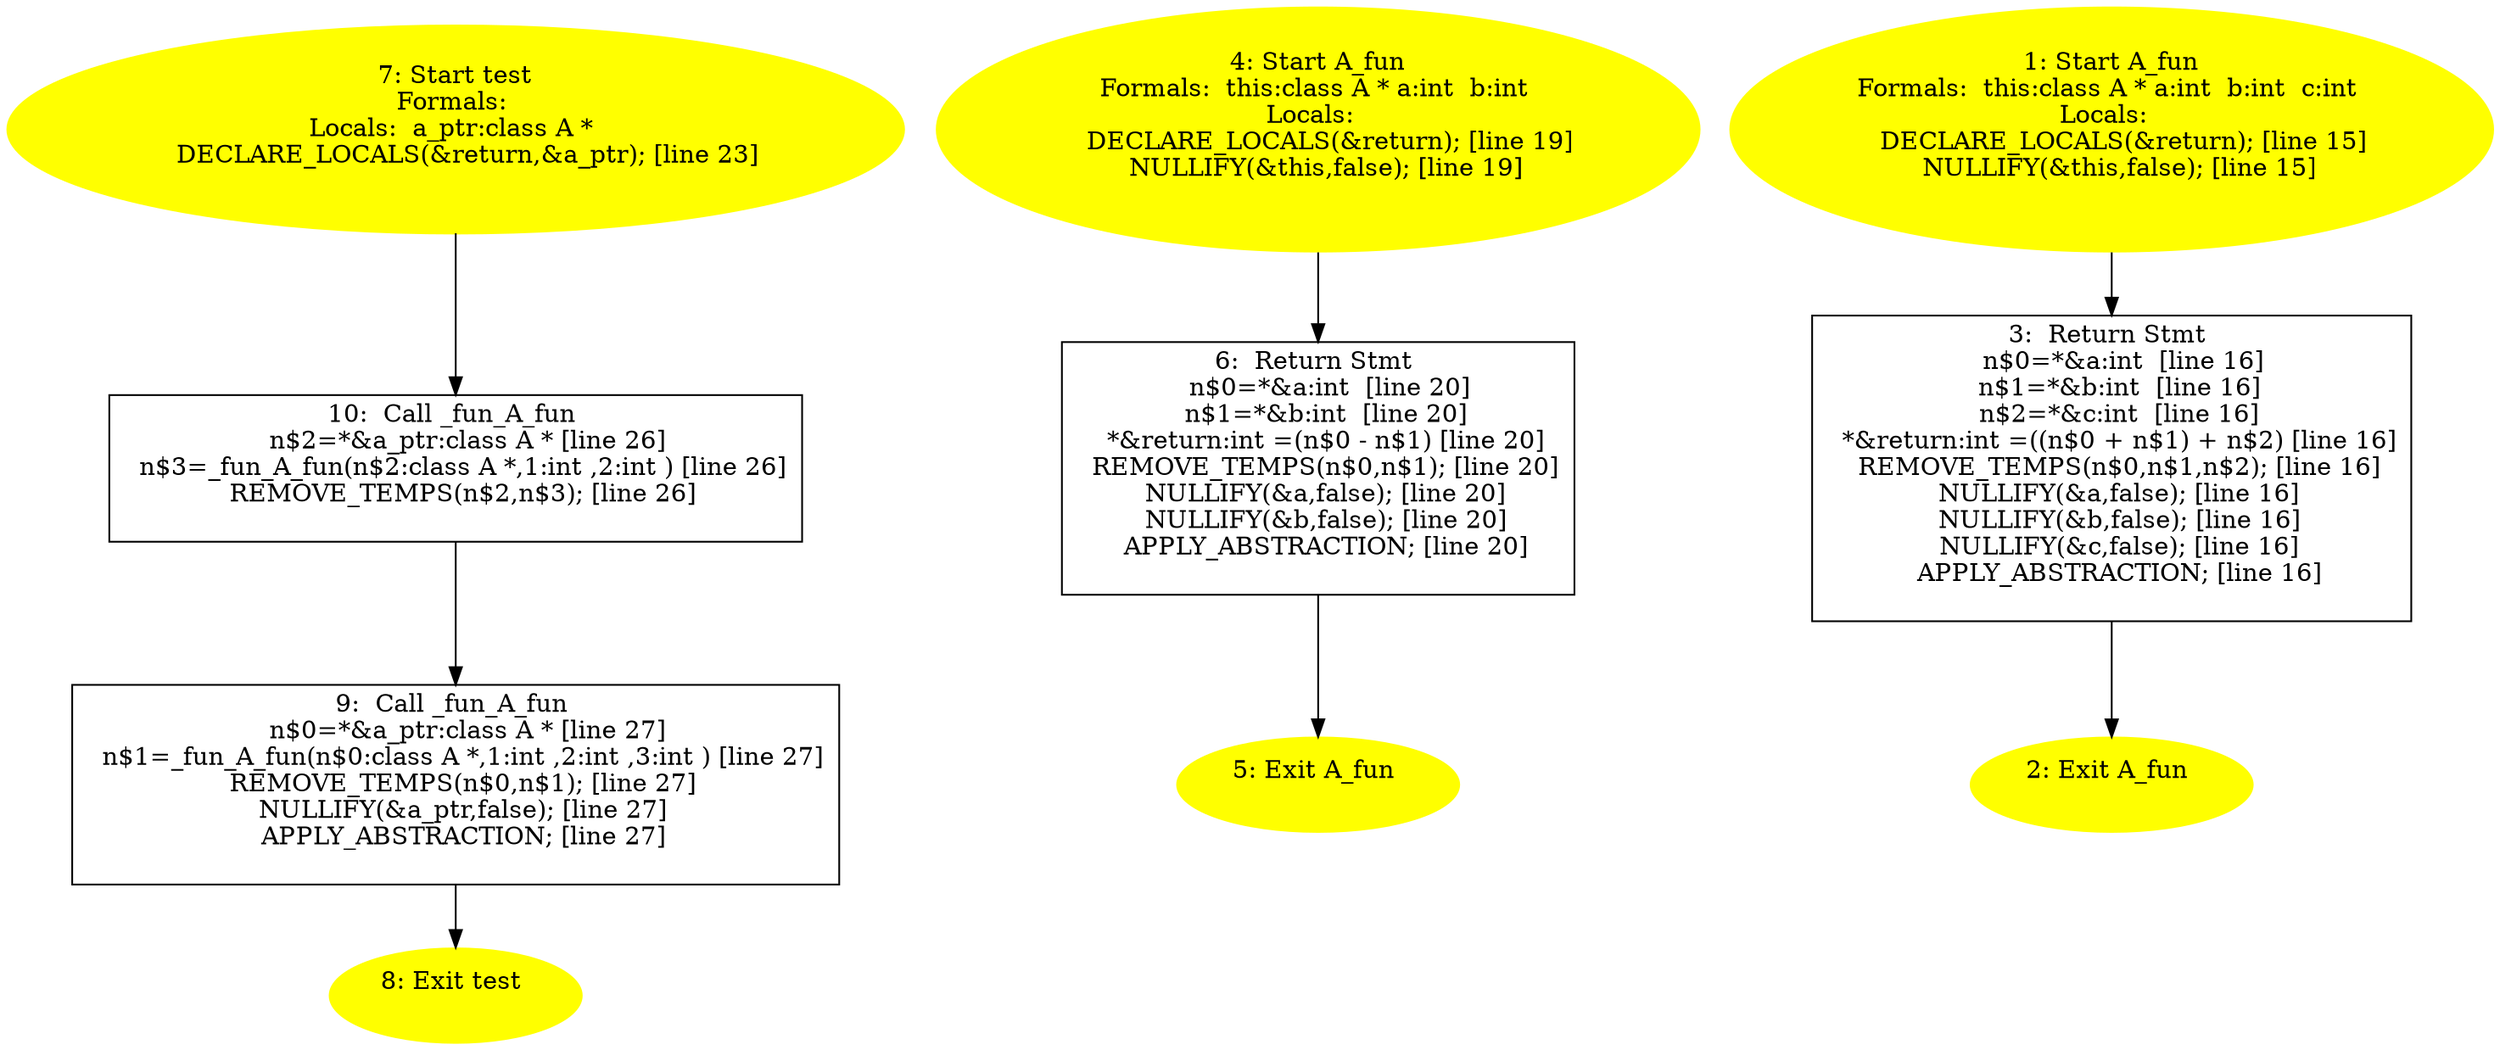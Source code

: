 digraph iCFG {
10 [label="10:  Call _fun_A_fun \n   n$2=*&a_ptr:class A * [line 26]\n  n$3=_fun_A_fun(n$2:class A *,1:int ,2:int ) [line 26]\n  REMOVE_TEMPS(n$2,n$3); [line 26]\n " shape="box"]
	

	 10 -> 9 ;
9 [label="9:  Call _fun_A_fun \n   n$0=*&a_ptr:class A * [line 27]\n  n$1=_fun_A_fun(n$0:class A *,1:int ,2:int ,3:int ) [line 27]\n  REMOVE_TEMPS(n$0,n$1); [line 27]\n  NULLIFY(&a_ptr,false); [line 27]\n  APPLY_ABSTRACTION; [line 27]\n " shape="box"]
	

	 9 -> 8 ;
8 [label="8: Exit test \n  " color=yellow style=filled]
	

7 [label="7: Start test\nFormals: \nLocals:  a_ptr:class A * \n   DECLARE_LOCALS(&return,&a_ptr); [line 23]\n " color=yellow style=filled]
	

	 7 -> 10 ;
6 [label="6:  Return Stmt \n   n$0=*&a:int  [line 20]\n  n$1=*&b:int  [line 20]\n  *&return:int =(n$0 - n$1) [line 20]\n  REMOVE_TEMPS(n$0,n$1); [line 20]\n  NULLIFY(&a,false); [line 20]\n  NULLIFY(&b,false); [line 20]\n  APPLY_ABSTRACTION; [line 20]\n " shape="box"]
	

	 6 -> 5 ;
5 [label="5: Exit A_fun \n  " color=yellow style=filled]
	

4 [label="4: Start A_fun\nFormals:  this:class A * a:int  b:int \nLocals:  \n   DECLARE_LOCALS(&return); [line 19]\n  NULLIFY(&this,false); [line 19]\n " color=yellow style=filled]
	

	 4 -> 6 ;
3 [label="3:  Return Stmt \n   n$0=*&a:int  [line 16]\n  n$1=*&b:int  [line 16]\n  n$2=*&c:int  [line 16]\n  *&return:int =((n$0 + n$1) + n$2) [line 16]\n  REMOVE_TEMPS(n$0,n$1,n$2); [line 16]\n  NULLIFY(&a,false); [line 16]\n  NULLIFY(&b,false); [line 16]\n  NULLIFY(&c,false); [line 16]\n  APPLY_ABSTRACTION; [line 16]\n " shape="box"]
	

	 3 -> 2 ;
2 [label="2: Exit A_fun \n  " color=yellow style=filled]
	

1 [label="1: Start A_fun\nFormals:  this:class A * a:int  b:int  c:int \nLocals:  \n   DECLARE_LOCALS(&return); [line 15]\n  NULLIFY(&this,false); [line 15]\n " color=yellow style=filled]
	

	 1 -> 3 ;
}
